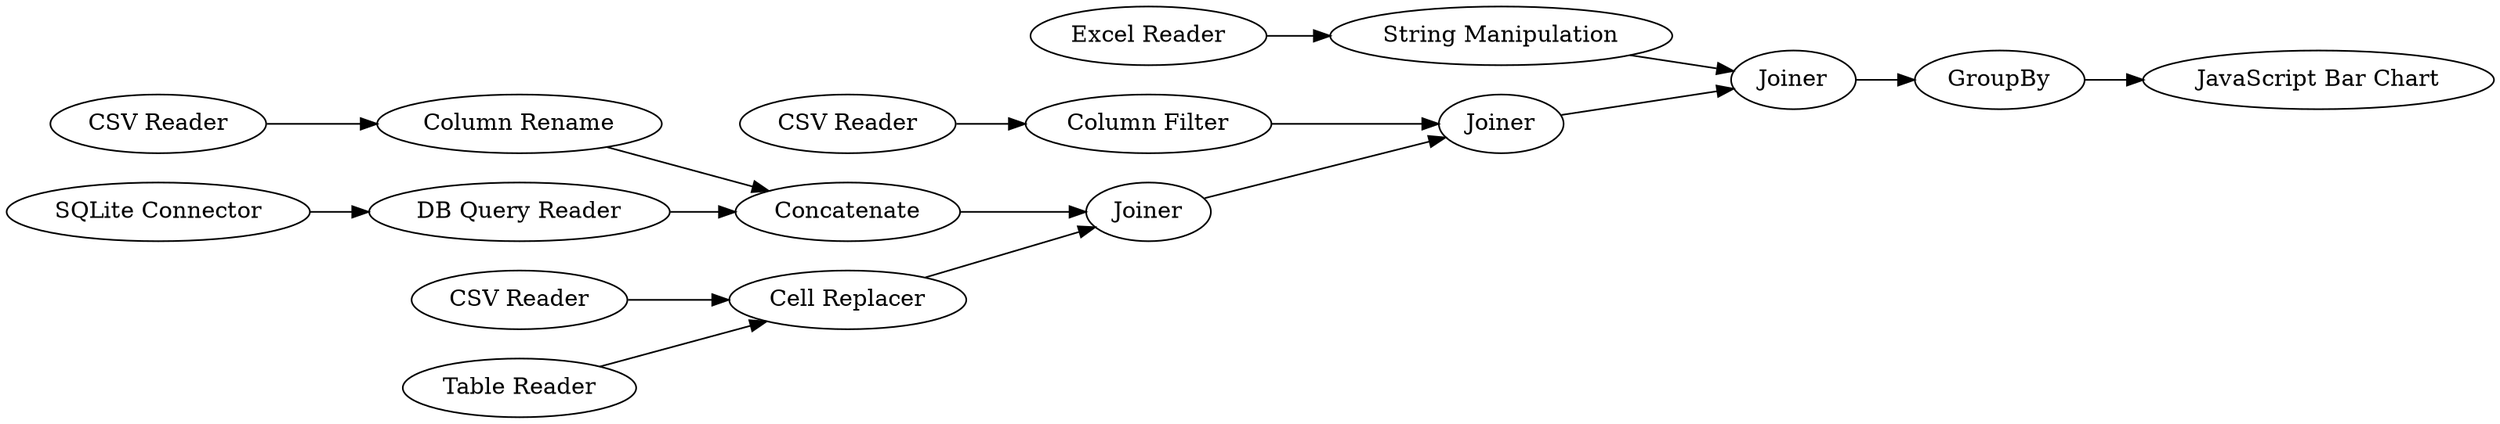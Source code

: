 digraph {
	129 [label="Cell Replacer"]
	143 [label=Concatenate]
	156 [label="Column Rename"]
	240 [label="String Manipulation"]
	244 [label=GroupBy]
	255 [label="JavaScript Bar Chart"]
	260 [label="SQLite Connector"]
	261 [label="DB Query Reader"]
	263 [label="Column Filter"]
	266 [label="Excel Reader"]
	267 [label="CSV Reader"]
	268 [label="CSV Reader"]
	269 [label="CSV Reader"]
	271 [label=Joiner]
	272 [label=Joiner]
	273 [label=Joiner]
	274 [label="Table Reader"]
	129 -> 271
	143 -> 271
	156 -> 143
	240 -> 273
	244 -> 255
	260 -> 261
	261 -> 143
	263 -> 272
	266 -> 240
	267 -> 263
	268 -> 129
	269 -> 156
	271 -> 272
	272 -> 273
	273 -> 244
	274 -> 129
	rankdir=LR
}
